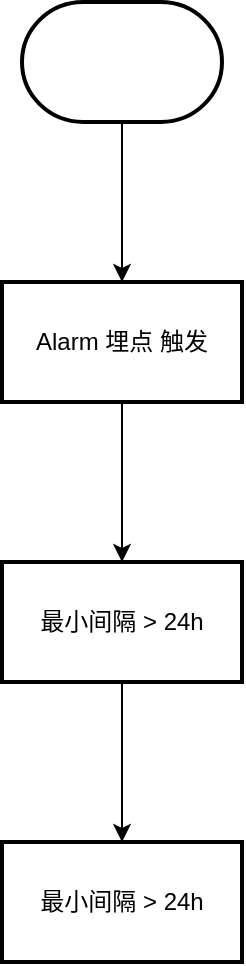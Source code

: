 <mxfile version="26.0.4">
  <diagram id="C5RBs43oDa-KdzZeNtuy" name="Page-1">
    <mxGraphModel dx="819" dy="426" grid="1" gridSize="10" guides="1" tooltips="1" connect="1" arrows="1" fold="1" page="1" pageScale="1" pageWidth="827" pageHeight="1169" math="0" shadow="0">
      <root>
        <mxCell id="WIyWlLk6GJQsqaUBKTNV-0" />
        <mxCell id="WIyWlLk6GJQsqaUBKTNV-1" parent="WIyWlLk6GJQsqaUBKTNV-0" />
        <mxCell id="i5JuXaVWhdZtn7_0ikn3-7" value="" style="edgeStyle=orthogonalEdgeStyle;rounded=0;orthogonalLoop=1;jettySize=auto;html=1;" edge="1" parent="WIyWlLk6GJQsqaUBKTNV-1" source="i5JuXaVWhdZtn7_0ikn3-3" target="i5JuXaVWhdZtn7_0ikn3-6">
          <mxGeometry relative="1" as="geometry" />
        </mxCell>
        <mxCell id="i5JuXaVWhdZtn7_0ikn3-3" value="" style="strokeWidth=2;html=1;shape=mxgraph.flowchart.terminator;whiteSpace=wrap;" vertex="1" parent="WIyWlLk6GJQsqaUBKTNV-1">
          <mxGeometry x="240" y="10" width="100" height="60" as="geometry" />
        </mxCell>
        <mxCell id="i5JuXaVWhdZtn7_0ikn3-9" value="" style="edgeStyle=orthogonalEdgeStyle;rounded=0;orthogonalLoop=1;jettySize=auto;html=1;" edge="1" parent="WIyWlLk6GJQsqaUBKTNV-1" source="i5JuXaVWhdZtn7_0ikn3-6" target="i5JuXaVWhdZtn7_0ikn3-8">
          <mxGeometry relative="1" as="geometry" />
        </mxCell>
        <mxCell id="i5JuXaVWhdZtn7_0ikn3-6" value="Alarm 埋点 触发" style="whiteSpace=wrap;html=1;strokeWidth=2;" vertex="1" parent="WIyWlLk6GJQsqaUBKTNV-1">
          <mxGeometry x="230" y="150" width="120" height="60" as="geometry" />
        </mxCell>
        <mxCell id="i5JuXaVWhdZtn7_0ikn3-11" value="" style="edgeStyle=orthogonalEdgeStyle;rounded=0;orthogonalLoop=1;jettySize=auto;html=1;" edge="1" parent="WIyWlLk6GJQsqaUBKTNV-1" source="i5JuXaVWhdZtn7_0ikn3-8" target="i5JuXaVWhdZtn7_0ikn3-10">
          <mxGeometry relative="1" as="geometry" />
        </mxCell>
        <mxCell id="i5JuXaVWhdZtn7_0ikn3-8" value="最小间隔 &amp;gt; 24h" style="whiteSpace=wrap;html=1;strokeWidth=2;" vertex="1" parent="WIyWlLk6GJQsqaUBKTNV-1">
          <mxGeometry x="230" y="290" width="120" height="60" as="geometry" />
        </mxCell>
        <mxCell id="i5JuXaVWhdZtn7_0ikn3-10" value="最小间隔 &amp;gt; 24h" style="whiteSpace=wrap;html=1;strokeWidth=2;" vertex="1" parent="WIyWlLk6GJQsqaUBKTNV-1">
          <mxGeometry x="230" y="430" width="120" height="60" as="geometry" />
        </mxCell>
      </root>
    </mxGraphModel>
  </diagram>
</mxfile>
